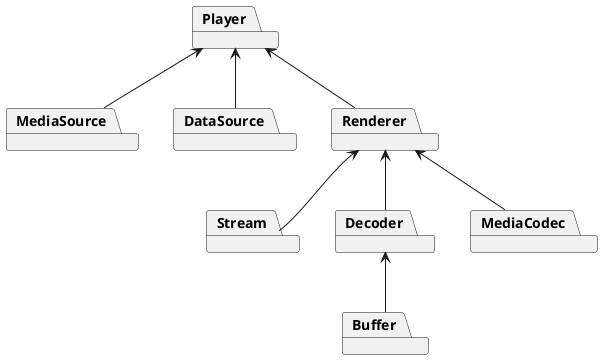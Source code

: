 @startuml

package Player
package MediaSource
package DataSource
package Renderer
package Stream
package Decoder
package Buffer
package MediaCodec

Player <-- MediaSource
Player <-- DataSource
Player <-- Renderer

Renderer <-- Stream
Renderer <-- Decoder
Renderer <-- MediaCodec
Decoder <-- Buffer
@enduml